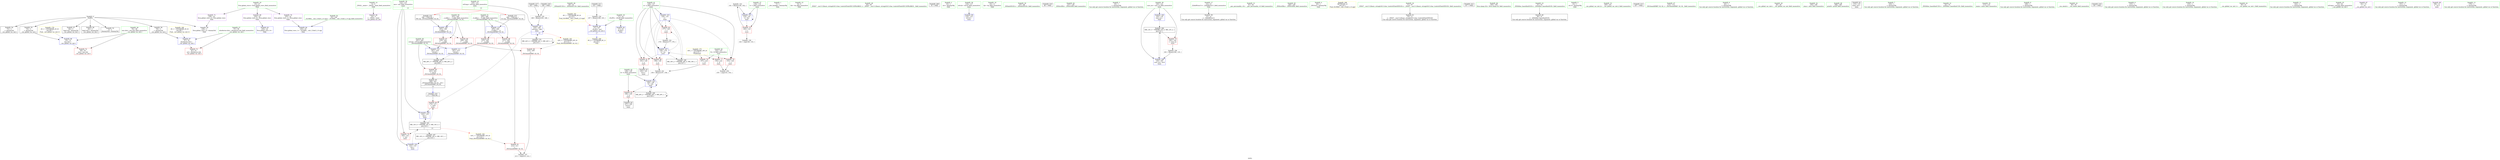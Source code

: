 digraph "SVFG" {
	label="SVFG";

	Node0x562fc6db28d0 [shape=record,color=grey,label="{NodeID: 0\nNullPtr}"];
	Node0x562fc6db28d0 -> Node0x562fc6dcb210[style=solid];
	Node0x562fc6db28d0 -> Node0x562fc6dcb310[style=solid];
	Node0x562fc6db28d0 -> Node0x562fc6dcb3e0[style=solid];
	Node0x562fc6db28d0 -> Node0x562fc6dcb4b0[style=solid];
	Node0x562fc6db28d0 -> Node0x562fc6dcb580[style=solid];
	Node0x562fc6db28d0 -> Node0x562fc6dcb650[style=solid];
	Node0x562fc6db28d0 -> Node0x562fc6dcd610[style=solid];
	Node0x562fc6ddb190 [shape=record,color=yellow,style=double,label="{NodeID: 180\n4V_1 = ENCHI(MR_4V_0)\npts\{58 \}\nFun[__cxx_global_var_init.1]}"];
	Node0x562fc6ddb190 -> Node0x562fc6dc9e50[style=dashed];
	Node0x562fc6dc9e50 [shape=record,color=blue,label="{NodeID: 97\n57\<--76\nehselector.slot\<--\n__cxx_global_var_init.1\n}"];
	Node0x562fc6dc9e50 -> Node0x562fc6dcc3a0[style=dashed];
	Node0x562fc6dc7d90 [shape=record,color=green,label="{NodeID: 14\n4\<--6\n_ZStL8__ioinit\<--_ZStL8__ioinit_field_insensitive\nGlob }"];
	Node0x562fc6dc7d90 -> Node0x562fc6dcbd60[style=solid];
	Node0x562fc6dceb40 [shape=record,color=blue,label="{NodeID: 111\n201\<--215\nretval\<--\n_ZSt3maxIiERKT_S2_S2_\n}"];
	Node0x562fc6dceb40 -> Node0x562fc6dd6840[style=dashed];
	Node0x562fc6dc8b00 [shape=record,color=green,label="{NodeID: 28\n60\<--61\n_ZNSaIcEC1Ev\<--_ZNSaIcEC1Ev_field_insensitive\n}"];
	Node0x562fc6dde6f0 [shape=record,color=yellow,style=double,label="{NodeID: 208\n6V_2 = CSCHI(MR_6V_1)\npts\{19 \}\nCS[]}"];
	Node0x562fc6dc97e0 [shape=record,color=green,label="{NodeID: 42\n128\<--129\nb\<--b_field_insensitive\nmain\n}"];
	Node0x562fc6dc97e0 -> Node0x562fc6dccbc0[style=solid];
	Node0x562fc6dc97e0 -> Node0x562fc6dca400[style=solid];
	Node0x562fc6dcb4b0 [shape=record,color=black,label="{NodeID: 56\n76\<--3\n\<--dummyVal\n__cxx_global_var_init.1\n}"];
	Node0x562fc6dcb4b0 -> Node0x562fc6dc9e50[style=solid];
	Node0x562fc6dd1910 [shape=record,color=grey,label="{NodeID: 153\n141 = Binary(140, 142, )\n}"];
	Node0x562fc6dd1910 -> Node0x562fc6dca190[style=solid];
	Node0x562fc6dcc0d0 [shape=record,color=purple,label="{NodeID: 70\n235\<--23\nllvm.global_ctors_1\<--llvm.global_ctors\nGlob }"];
	Node0x562fc6dcc0d0 -> Node0x562fc6dcd510[style=solid];
	Node0x562fc6dd8b40 [shape=record,color=black,label="{NodeID: 167\nMR_14V_2 = PHI(MR_14V_4, MR_14V_1, )\npts\{123 \}\n}"];
	Node0x562fc6dd8b40 -> Node0x562fc6dca260[style=dashed];
	Node0x562fc6dccc90 [shape=record,color=red,label="{NodeID: 84\n174\<--171\n\<--call3\nmain\n}"];
	Node0x562fc6dccc90 -> Node0x562fc6dce730[style=solid];
	Node0x562fc6dc6980 [shape=record,color=green,label="{NodeID: 1\n7\<--1\n__dso_handle\<--dummyObj\nGlob }"];
	Node0x562fc6ddb270 [shape=record,color=yellow,style=double,label="{NodeID: 181\n6V_1 = ENCHI(MR_6V_0)\npts\{19 \}\nFun[_GLOBAL__sub_I_EmK_2_0.cpp]|{<s0>17}}"];
	Node0x562fc6ddb270:s0 -> Node0x562fc6dc9f20[style=dashed,color=red];
	Node0x562fc6dc9f20 [shape=record,color=blue,label="{NodeID: 98\n17\<--107\n_ZL2PI\<--mul\n__cxx_global_var_init.2\n|{<s0>17}}"];
	Node0x562fc6dc9f20:s0 -> Node0x562fc6dde6f0[style=dashed,color=blue];
	Node0x562fc6dc7e90 [shape=record,color=green,label="{NodeID: 15\n8\<--9\ndx\<--dx_field_insensitive\nGlob }"];
	Node0x562fc6dcec10 [shape=record,color=blue,label="{NodeID: 112\n201\<--218\nretval\<--\n_ZSt3maxIiERKT_S2_S2_\n}"];
	Node0x562fc6dcec10 -> Node0x562fc6dd6840[style=dashed];
	Node0x562fc6dc8c00 [shape=record,color=green,label="{NodeID: 29\n64\<--65\n_ZNSt7__cxx1112basic_stringIcSt11char_traitsIcESaIcEEC1EPKcRKS3_\<--_ZNSt7__cxx1112basic_stringIcSt11char_traitsIcESaIcEEC1EPKcRKS3__field_insensitive\n}"];
	Node0x562fc6bc2840 [shape=record,color=black,label="{NodeID: 209\n35 = PHI()\n}"];
	Node0x562fc6dc98b0 [shape=record,color=green,label="{NodeID: 43\n130\<--131\nref.tmp\<--ref.tmp_field_insensitive\nmain\n|{|<s1>13}}"];
	Node0x562fc6dc98b0 -> Node0x562fc6dca4d0[style=solid];
	Node0x562fc6dc98b0:s1 -> Node0x562fc6de6060[style=solid,color=red];
	Node0x562fc6dcb580 [shape=record,color=black,label="{NodeID: 57\n82\<--3\nlpad.val\<--dummyVal\n__cxx_global_var_init.1\n}"];
	Node0x562fc6dd1a90 [shape=record,color=grey,label="{NodeID: 154\n107 = Binary(108, 103, )\n}"];
	Node0x562fc6dd1a90 -> Node0x562fc6dc9f20[style=solid];
	Node0x562fc6dcc1d0 [shape=record,color=purple,label="{NodeID: 71\n236\<--23\nllvm.global_ctors_2\<--llvm.global_ctors\nGlob }"];
	Node0x562fc6dcc1d0 -> Node0x562fc6dcd610[style=solid];
	Node0x562fc6dd9040 [shape=record,color=black,label="{NodeID: 168\nMR_18V_2 = PHI(MR_18V_4, MR_18V_1, )\npts\{127 \}\n}"];
	Node0x562fc6dd9040 -> Node0x562fc6dca330[style=dashed];
	Node0x562fc6dccd60 [shape=record,color=red,label="{NodeID: 85\n221\<--201\n\<--retval\n_ZSt3maxIiERKT_S2_S2_\n}"];
	Node0x562fc6dccd60 -> Node0x562fc6dcbc90[style=solid];
	Node0x562fc6dc6a10 [shape=record,color=green,label="{NodeID: 2\n15\<--1\n.str\<--dummyObj\nGlob }"];
	Node0x562fc6ddb380 [shape=record,color=yellow,style=double,label="{NodeID: 182\n14V_1 = ENCHI(MR_14V_0)\npts\{123 \}\nFun[_ZSt3maxIiERKT_S2_S2_]}"];
	Node0x562fc6ddb380 -> Node0x562fc6dcd240[style=dashed];
	Node0x562fc6dc9ff0 [shape=record,color=blue,label="{NodeID: 99\n116\<--133\nretval\<--\nmain\n}"];
	Node0x562fc6dc7f90 [shape=record,color=green,label="{NodeID: 16\n10\<--11\ndy\<--dy_field_insensitive\nGlob }"];
	Node0x562fc6dc8d00 [shape=record,color=green,label="{NodeID: 30\n67\<--68\n_ZNSaIcED1Ev\<--_ZNSaIcED1Ev_field_insensitive\n}"];
	Node0x562fc6de4fb0 [shape=record,color=black,label="{NodeID: 210\n69 = PHI()\n}"];
	Node0x562fc6dc9980 [shape=record,color=green,label="{NodeID: 44\n137\<--138\n_ZNSirsERi\<--_ZNSirsERi_field_insensitive\n}"];
	Node0x562fc6dcb650 [shape=record,color=black,label="{NodeID: 58\n83\<--3\nlpad.val1\<--dummyVal\n__cxx_global_var_init.1\n}"];
	Node0x562fc6dd1c10 [shape=record,color=grey,label="{NodeID: 155\n169 = Binary(163, 168, )\n}"];
	Node0x562fc6dd1c10 -> Node0x562fc6dca4d0[style=solid];
	Node0x562fc6dcc2d0 [shape=record,color=red,label="{NodeID: 72\n80\<--55\nexn\<--exn.slot\n__cxx_global_var_init.1\n}"];
	Node0x562fc6dd9540 [shape=record,color=black,label="{NodeID: 169\nMR_20V_2 = PHI(MR_20V_3, MR_20V_1, )\npts\{129 \}\n}"];
	Node0x562fc6dd9540 -> Node0x562fc6dca400[style=dashed];
	Node0x562fc6dd9540 -> Node0x562fc6dd9540[style=dashed];
	Node0x562fc6dcce30 [shape=record,color=red,label="{NodeID: 86\n209\<--203\n\<--__a.addr\n_ZSt3maxIiERKT_S2_S2_\n}"];
	Node0x562fc6dcce30 -> Node0x562fc6dcd170[style=solid];
	Node0x562fc6dc6cc0 [shape=record,color=green,label="{NodeID: 3\n18\<--1\n\<--dummyObj\nCan only get source location for instruction, argument, global var or function.}"];
	Node0x562fc6ddb490 [shape=record,color=yellow,style=double,label="{NodeID: 183\n22V_1 = ENCHI(MR_22V_0)\npts\{131 \}\nFun[_ZSt3maxIiERKT_S2_S2_]}"];
	Node0x562fc6ddb490 -> Node0x562fc6dcd170[style=dashed];
	Node0x562fc6dca0c0 [shape=record,color=blue,label="{NodeID: 100\n120\<--135\ncase_no\<--\nmain\n}"];
	Node0x562fc6dca0c0 -> Node0x562fc6dd8640[style=dashed];
	Node0x562fc6dc8090 [shape=record,color=green,label="{NodeID: 17\n12\<--14\n_Z2dsB5cxx11\<--_Z2dsB5cxx11_field_insensitive\nGlob }"];
	Node0x562fc6dc8090 -> Node0x562fc6dcb720[style=solid];
	Node0x562fc6dc8e00 [shape=record,color=green,label="{NodeID: 31\n91\<--92\n__gxx_personality_v0\<--__gxx_personality_v0_field_insensitive\n}"];
	Node0x562fc6de50b0 [shape=record,color=black,label="{NodeID: 211\n103 = PHI()\n}"];
	Node0x562fc6de50b0 -> Node0x562fc6dd1a90[style=solid];
	Node0x562fc6dc9a80 [shape=record,color=green,label="{NodeID: 45\n148\<--149\n_ZNSirsERx\<--_ZNSirsERx_field_insensitive\n}"];
	Node0x562fc6dcb720 [shape=record,color=black,label="{NodeID: 59\n13\<--12\n\<--_Z2dsB5cxx11\nCan only get source location for instruction, argument, global var or function.}"];
	Node0x562fc6dd1d90 [shape=record,color=grey,label="{NodeID: 156\n183 = Binary(182, 135, )\n}"];
	Node0x562fc6dd1d90 -> Node0x562fc6dce8d0[style=solid];
	Node0x562fc6dcc3a0 [shape=record,color=red,label="{NodeID: 73\n81\<--57\nsel\<--ehselector.slot\n__cxx_global_var_init.1\n}"];
	Node0x562fc6dd9a40 [shape=record,color=black,label="{NodeID: 170\nMR_22V_2 = PHI(MR_22V_3, MR_22V_1, )\npts\{131 \}\n}"];
	Node0x562fc6dd9a40 -> Node0x562fc6dca4d0[style=dashed];
	Node0x562fc6dd9a40 -> Node0x562fc6dd9a40[style=dashed];
	Node0x562fc6dccf00 [shape=record,color=red,label="{NodeID: 87\n218\<--203\n\<--__a.addr\n_ZSt3maxIiERKT_S2_S2_\n}"];
	Node0x562fc6dccf00 -> Node0x562fc6dcec10[style=solid];
	Node0x562fc6dc6d50 [shape=record,color=green,label="{NodeID: 4\n20\<--1\n_ZSt3cin\<--dummyObj\nGlob }"];
	Node0x562fc6dca190 [shape=record,color=blue,label="{NodeID: 101\n118\<--141\nt\<--dec\nmain\n}"];
	Node0x562fc6dca190 -> Node0x562fc6dcc470[style=dashed];
	Node0x562fc6dca190 -> Node0x562fc6dca190[style=dashed];
	Node0x562fc6dc8190 [shape=record,color=green,label="{NodeID: 18\n17\<--19\n_ZL2PI\<--_ZL2PI_field_insensitive\nGlob }"];
	Node0x562fc6dc8190 -> Node0x562fc6dcd310[style=solid];
	Node0x562fc6dc8190 -> Node0x562fc6dc9f20[style=solid];
	Node0x562fc6dcdc50 [shape=record,color=yellow,style=double,label="{NodeID: 198\nRETMU(6V_2)\npts\{19 \}\nFun[_GLOBAL__sub_I_EmK_2_0.cpp]}"];
	Node0x562fc6dc8f00 [shape=record,color=green,label="{NodeID: 32\n71\<--97\n_ZNSt7__cxx1112basic_stringIcSt11char_traitsIcESaIcEED1Ev\<--_ZNSt7__cxx1112basic_stringIcSt11char_traitsIcESaIcEED1Ev_field_insensitive\n}"];
	Node0x562fc6dc8f00 -> Node0x562fc6dcb920[style=solid];
	Node0x562fc6de5ec0 [shape=record,color=black,label="{NodeID: 212\n147 = PHI()\n}"];
	Node0x562fc6dc9b80 [shape=record,color=green,label="{NodeID: 46\n164\<--165\nllvm.ctpop.i32\<--llvm.ctpop.i32_field_insensitive\n}"];
	Node0x562fc6dcb820 [shape=record,color=black,label="{NodeID: 60\n36\<--37\n\<--_ZNSt8ios_base4InitD1Ev\nCan only get source location for instruction, argument, global var or function.}"];
	Node0x562fc6dd1f10 [shape=record,color=grey,label="{NodeID: 157\n213 = cmp(210, 212, )\n}"];
	Node0x562fc6dcc470 [shape=record,color=red,label="{NodeID: 74\n140\<--118\n\<--t\nmain\n}"];
	Node0x562fc6dcc470 -> Node0x562fc6dd1910[style=solid];
	Node0x562fc6dcc470 -> Node0x562fc6dd2090[style=solid];
	Node0x562fc6dccfd0 [shape=record,color=red,label="{NodeID: 88\n211\<--205\n\<--__b.addr\n_ZSt3maxIiERKT_S2_S2_\n}"];
	Node0x562fc6dccfd0 -> Node0x562fc6dcd240[style=solid];
	Node0x562fc6dc6e10 [shape=record,color=green,label="{NodeID: 5\n21\<--1\n.str.3\<--dummyObj\nGlob }"];
	Node0x562fc6dca260 [shape=record,color=blue,label="{NodeID: 102\n122\<--133\nans\<--\nmain\n}"];
	Node0x562fc6dca260 -> Node0x562fc6dd6d40[style=dashed];
	Node0x562fc6dc8290 [shape=record,color=green,label="{NodeID: 19\n23\<--27\nllvm.global_ctors\<--llvm.global_ctors_field_insensitive\nGlob }"];
	Node0x562fc6dc8290 -> Node0x562fc6dcbfd0[style=solid];
	Node0x562fc6dc8290 -> Node0x562fc6dcc0d0[style=solid];
	Node0x562fc6dc8290 -> Node0x562fc6dcc1d0[style=solid];
	Node0x562fc6dc9000 [shape=record,color=green,label="{NodeID: 33\n100\<--101\n__cxx_global_var_init.2\<--__cxx_global_var_init.2_field_insensitive\n}"];
	Node0x562fc6de5f90 [shape=record,color=black,label="{NodeID: 213\n187 = PHI()\n}"];
	Node0x562fc6dc9c80 [shape=record,color=green,label="{NodeID: 47\n172\<--173\n_ZSt3maxIiERKT_S2_S2_\<--_ZSt3maxIiERKT_S2_S2__field_insensitive\n}"];
	Node0x562fc6dcb920 [shape=record,color=black,label="{NodeID: 61\n70\<--71\n\<--_ZNSt7__cxx1112basic_stringIcSt11char_traitsIcESaIcEED1Ev\nCan only get source location for instruction, argument, global var or function.}"];
	Node0x562fc6dd2090 [shape=record,color=grey,label="{NodeID: 158\n144 = cmp(140, 133, )\n}"];
	Node0x562fc6dcc540 [shape=record,color=red,label="{NodeID: 75\n182\<--120\n\<--case_no\nmain\n}"];
	Node0x562fc6dcc540 -> Node0x562fc6dd1d90[style=solid];
	Node0x562fc6dcd0a0 [shape=record,color=red,label="{NodeID: 89\n215\<--205\n\<--__b.addr\n_ZSt3maxIiERKT_S2_S2_\n}"];
	Node0x562fc6dcd0a0 -> Node0x562fc6dceb40[style=solid];
	Node0x562fc6dc76b0 [shape=record,color=green,label="{NodeID: 6\n24\<--1\n\<--dummyObj\nCan only get source location for instruction, argument, global var or function.}"];
	Node0x562fc6dca330 [shape=record,color=blue,label="{NodeID: 103\n126\<--151\na\<--\nmain\n}"];
	Node0x562fc6dca330 -> Node0x562fc6dcc880[style=dashed];
	Node0x562fc6dca330 -> Node0x562fc6dcc950[style=dashed];
	Node0x562fc6dca330 -> Node0x562fc6dcca20[style=dashed];
	Node0x562fc6dca330 -> Node0x562fc6dccaf0[style=dashed];
	Node0x562fc6dca330 -> Node0x562fc6dce800[style=dashed];
	Node0x562fc6dca330 -> Node0x562fc6dd9040[style=dashed];
	Node0x562fc6dc8390 [shape=record,color=green,label="{NodeID: 20\n28\<--29\n__cxx_global_var_init\<--__cxx_global_var_init_field_insensitive\n}"];
	Node0x562fc6dc9100 [shape=record,color=green,label="{NodeID: 34\n105\<--106\natan\<--atan_field_insensitive\n}"];
	Node0x562fc6de6060 [shape=record,color=black,label="{NodeID: 214\n199 = PHI(130, )\n0th arg _ZSt3maxIiERKT_S2_S2_ }"];
	Node0x562fc6de6060 -> Node0x562fc6dce9a0[style=solid];
	Node0x562fc6dcada0 [shape=record,color=green,label="{NodeID: 48\n188\<--189\nprintf\<--printf_field_insensitive\n}"];
	Node0x562fc6dcba20 [shape=record,color=black,label="{NodeID: 62\n115\<--133\nmain_ret\<--\nmain\n}"];
	Node0x562fc6dd2210 [shape=record,color=grey,label="{NodeID: 159\n155 = cmp(153, 154, )\n}"];
	Node0x562fc6dcc610 [shape=record,color=red,label="{NodeID: 76\n185\<--122\n\<--ans\nmain\n}"];
	Node0x562fc6dcd170 [shape=record,color=red,label="{NodeID: 90\n210\<--209\n\<--\n_ZSt3maxIiERKT_S2_S2_\n}"];
	Node0x562fc6dcd170 -> Node0x562fc6dd1f10[style=solid];
	Node0x562fc6dc7740 [shape=record,color=green,label="{NodeID: 7\n104\<--1\n\<--dummyObj\nCan only get source location for instruction, argument, global var or function.}"];
	Node0x562fc6dca400 [shape=record,color=blue,label="{NodeID: 104\n128\<--159\nb\<--sub\nmain\n}"];
	Node0x562fc6dca400 -> Node0x562fc6dccbc0[style=dashed];
	Node0x562fc6dca400 -> Node0x562fc6dca400[style=dashed];
	Node0x562fc6dca400 -> Node0x562fc6dd9540[style=dashed];
	Node0x562fc6dc8490 [shape=record,color=green,label="{NodeID: 21\n32\<--33\n_ZNSt8ios_base4InitC1Ev\<--_ZNSt8ios_base4InitC1Ev_field_insensitive\n}"];
	Node0x562fc6dc9200 [shape=record,color=green,label="{NodeID: 35\n113\<--114\nmain\<--main_field_insensitive\n}"];
	Node0x562fc6de6250 [shape=record,color=black,label="{NodeID: 215\n200 = PHI(122, )\n1st arg _ZSt3maxIiERKT_S2_S2_ }"];
	Node0x562fc6de6250 -> Node0x562fc6dcea70[style=solid];
	Node0x562fc6dcaea0 [shape=record,color=green,label="{NodeID: 49\n201\<--202\nretval\<--retval_field_insensitive\n_ZSt3maxIiERKT_S2_S2_\n}"];
	Node0x562fc6dcaea0 -> Node0x562fc6dccd60[style=solid];
	Node0x562fc6dcaea0 -> Node0x562fc6dceb40[style=solid];
	Node0x562fc6dcaea0 -> Node0x562fc6dcec10[style=solid];
	Node0x562fc6dcbaf0 [shape=record,color=black,label="{NodeID: 63\n162\<--161\nconv\<--\nmain\n}"];
	Node0x562fc6dd6840 [shape=record,color=black,label="{NodeID: 160\nMR_26V_3 = PHI(MR_26V_4, MR_26V_2, )\npts\{202 \}\n}"];
	Node0x562fc6dd6840 -> Node0x562fc6dccd60[style=dashed];
	Node0x562fc6dcc6e0 [shape=record,color=red,label="{NodeID: 77\n154\<--124\n\<--N\nmain\n}"];
	Node0x562fc6dcc6e0 -> Node0x562fc6dd2210[style=solid];
	Node0x562fc6dcd240 [shape=record,color=red,label="{NodeID: 91\n212\<--211\n\<--\n_ZSt3maxIiERKT_S2_S2_\n}"];
	Node0x562fc6dcd240 -> Node0x562fc6dd1f10[style=solid];
	Node0x562fc6dc77d0 [shape=record,color=green,label="{NodeID: 8\n108\<--1\n\<--dummyObj\nCan only get source location for instruction, argument, global var or function.}"];
	Node0x562fc6dca4d0 [shape=record,color=blue,label="{NodeID: 105\n130\<--169\nref.tmp\<--add\nmain\n|{|<s3>13}}"];
	Node0x562fc6dca4d0 -> Node0x562fc6dccc90[style=dashed];
	Node0x562fc6dca4d0 -> Node0x562fc6dca4d0[style=dashed];
	Node0x562fc6dca4d0 -> Node0x562fc6dd9a40[style=dashed];
	Node0x562fc6dca4d0:s3 -> Node0x562fc6ddb490[style=dashed,color=red];
	Node0x562fc6dc8590 [shape=record,color=green,label="{NodeID: 22\n38\<--39\n__cxa_atexit\<--__cxa_atexit_field_insensitive\n}"];
	Node0x562fc6dc9300 [shape=record,color=green,label="{NodeID: 36\n116\<--117\nretval\<--retval_field_insensitive\nmain\n}"];
	Node0x562fc6dc9300 -> Node0x562fc6dc9ff0[style=solid];
	Node0x562fc6de64d0 [shape=record,color=black,label="{NodeID: 216\n136 = PHI()\n}"];
	Node0x562fc6dcaf70 [shape=record,color=green,label="{NodeID: 50\n203\<--204\n__a.addr\<--__a.addr_field_insensitive\n_ZSt3maxIiERKT_S2_S2_\n}"];
	Node0x562fc6dcaf70 -> Node0x562fc6dcce30[style=solid];
	Node0x562fc6dcaf70 -> Node0x562fc6dccf00[style=solid];
	Node0x562fc6dcaf70 -> Node0x562fc6dce9a0[style=solid];
	Node0x562fc6dcbbc0 [shape=record,color=black,label="{NodeID: 64\n167\<--166\nconv2\<--\nmain\n}"];
	Node0x562fc6dd6d40 [shape=record,color=black,label="{NodeID: 161\nMR_14V_4 = PHI(MR_14V_5, MR_14V_3, )\npts\{123 \}\n|{|<s4>13}}"];
	Node0x562fc6dd6d40 -> Node0x562fc6dcc610[style=dashed];
	Node0x562fc6dd6d40 -> Node0x562fc6dccc90[style=dashed];
	Node0x562fc6dd6d40 -> Node0x562fc6dce730[style=dashed];
	Node0x562fc6dd6d40 -> Node0x562fc6dd8b40[style=dashed];
	Node0x562fc6dd6d40:s4 -> Node0x562fc6ddb380[style=dashed,color=red];
	Node0x562fc6dcc7b0 [shape=record,color=red,label="{NodeID: 78\n157\<--124\n\<--N\nmain\n}"];
	Node0x562fc6dcc7b0 -> Node0x562fc6dcac20[style=solid];
	Node0x562fc6ddad00 [shape=record,color=yellow,style=double,label="{NodeID: 175\n16V_1 = ENCHI(MR_16V_0)\npts\{125 \}\nFun[main]}"];
	Node0x562fc6ddad00 -> Node0x562fc6dcc6e0[style=dashed];
	Node0x562fc6ddad00 -> Node0x562fc6dcc7b0[style=dashed];
	Node0x562fc6dcd310 [shape=record,color=blue,label="{NodeID: 92\n17\<--18\n_ZL2PI\<--\nGlob }"];
	Node0x562fc6dc7890 [shape=record,color=green,label="{NodeID: 9\n133\<--1\n\<--dummyObj\nCan only get source location for instruction, argument, global var or function.}"];
	Node0x562fc6dce730 [shape=record,color=blue,label="{NodeID: 106\n122\<--174\nans\<--\nmain\n}"];
	Node0x562fc6dce730 -> Node0x562fc6dd6d40[style=dashed];
	Node0x562fc6dc8690 [shape=record,color=green,label="{NodeID: 23\n37\<--43\n_ZNSt8ios_base4InitD1Ev\<--_ZNSt8ios_base4InitD1Ev_field_insensitive\n}"];
	Node0x562fc6dc8690 -> Node0x562fc6dcb820[style=solid];
	Node0x562fc6dc93d0 [shape=record,color=green,label="{NodeID: 37\n118\<--119\nt\<--t_field_insensitive\nmain\n}"];
	Node0x562fc6dc93d0 -> Node0x562fc6dcc470[style=solid];
	Node0x562fc6dc93d0 -> Node0x562fc6dca190[style=solid];
	Node0x562fc6de65d0 [shape=record,color=black,label="{NodeID: 217\n163 = PHI()\n}"];
	Node0x562fc6de65d0 -> Node0x562fc6dd1c10[style=solid];
	Node0x562fc6dcb040 [shape=record,color=green,label="{NodeID: 51\n205\<--206\n__b.addr\<--__b.addr_field_insensitive\n_ZSt3maxIiERKT_S2_S2_\n}"];
	Node0x562fc6dcb040 -> Node0x562fc6dccfd0[style=solid];
	Node0x562fc6dcb040 -> Node0x562fc6dcd0a0[style=solid];
	Node0x562fc6dcb040 -> Node0x562fc6dcea70[style=solid];
	Node0x562fc6dcbc90 [shape=record,color=black,label="{NodeID: 65\n198\<--221\n_ZSt3maxIiERKT_S2_S2__ret\<--\n_ZSt3maxIiERKT_S2_S2_\n|{<s0>13}}"];
	Node0x562fc6dcbc90:s0 -> Node0x562fc6de6830[style=solid,color=blue];
	Node0x562fc6dcc880 [shape=record,color=red,label="{NodeID: 79\n153\<--126\n\<--a\nmain\n}"];
	Node0x562fc6dcc880 -> Node0x562fc6dd2210[style=solid];
	Node0x562fc6dcd410 [shape=record,color=blue,label="{NodeID: 93\n234\<--24\nllvm.global_ctors_0\<--\nGlob }"];
	Node0x562fc6dc7990 [shape=record,color=green,label="{NodeID: 10\n135\<--1\n\<--dummyObj\nCan only get source location for instruction, argument, global var or function.}"];
	Node0x562fc6dce800 [shape=record,color=blue,label="{NodeID: 107\n126\<--178\na\<--inc\nmain\n}"];
	Node0x562fc6dce800 -> Node0x562fc6dcc880[style=dashed];
	Node0x562fc6dce800 -> Node0x562fc6dcc950[style=dashed];
	Node0x562fc6dce800 -> Node0x562fc6dcca20[style=dashed];
	Node0x562fc6dce800 -> Node0x562fc6dccaf0[style=dashed];
	Node0x562fc6dce800 -> Node0x562fc6dce800[style=dashed];
	Node0x562fc6dce800 -> Node0x562fc6dd9040[style=dashed];
	Node0x562fc6dc8790 [shape=record,color=green,label="{NodeID: 24\n50\<--51\n__cxx_global_var_init.1\<--__cxx_global_var_init.1_field_insensitive\n}"];
	Node0x562fc6dc94a0 [shape=record,color=green,label="{NodeID: 38\n120\<--121\ncase_no\<--case_no_field_insensitive\nmain\n}"];
	Node0x562fc6dc94a0 -> Node0x562fc6dcc540[style=solid];
	Node0x562fc6dc94a0 -> Node0x562fc6dca0c0[style=solid];
	Node0x562fc6dc94a0 -> Node0x562fc6dce8d0[style=solid];
	Node0x562fc6de6730 [shape=record,color=black,label="{NodeID: 218\n168 = PHI()\n}"];
	Node0x562fc6de6730 -> Node0x562fc6dd1c10[style=solid];
	Node0x562fc6dcb110 [shape=record,color=green,label="{NodeID: 52\n25\<--228\n_GLOBAL__sub_I_EmK_2_0.cpp\<--_GLOBAL__sub_I_EmK_2_0.cpp_field_insensitive\n}"];
	Node0x562fc6dcb110 -> Node0x562fc6dcd510[style=solid];
	Node0x562fc6dcbd60 [shape=record,color=purple,label="{NodeID: 66\n34\<--4\n\<--_ZStL8__ioinit\n__cxx_global_var_init\n}"];
	Node0x562fc6dcc950 [shape=record,color=red,label="{NodeID: 80\n158\<--126\n\<--a\nmain\n}"];
	Node0x562fc6dcc950 -> Node0x562fc6dcac20[style=solid];
	Node0x562fc6dcd510 [shape=record,color=blue,label="{NodeID: 94\n235\<--25\nllvm.global_ctors_1\<--_GLOBAL__sub_I_EmK_2_0.cpp\nGlob }"];
	Node0x562fc6dc7a90 [shape=record,color=green,label="{NodeID: 11\n142\<--1\n\<--dummyObj\nCan only get source location for instruction, argument, global var or function.}"];
	Node0x562fc6dce8d0 [shape=record,color=blue,label="{NodeID: 108\n120\<--183\ncase_no\<--inc4\nmain\n}"];
	Node0x562fc6dce8d0 -> Node0x562fc6dd8640[style=dashed];
	Node0x562fc6dc8890 [shape=record,color=green,label="{NodeID: 25\n53\<--54\nref.tmp\<--ref.tmp_field_insensitive\n__cxx_global_var_init.1\n}"];
	Node0x562fc6dc9570 [shape=record,color=green,label="{NodeID: 39\n122\<--123\nans\<--ans_field_insensitive\nmain\n|{|<s3>13}}"];
	Node0x562fc6dc9570 -> Node0x562fc6dcc610[style=solid];
	Node0x562fc6dc9570 -> Node0x562fc6dca260[style=solid];
	Node0x562fc6dc9570 -> Node0x562fc6dce730[style=solid];
	Node0x562fc6dc9570:s3 -> Node0x562fc6de6250[style=solid,color=red];
	Node0x562fc6de6830 [shape=record,color=black,label="{NodeID: 219\n171 = PHI(198, )\n}"];
	Node0x562fc6de6830 -> Node0x562fc6dccc90[style=solid];
	Node0x562fc6dcb210 [shape=record,color=black,label="{NodeID: 53\n2\<--3\ndummyVal\<--dummyVal\n}"];
	Node0x562fc6dcbe30 [shape=record,color=purple,label="{NodeID: 67\n62\<--15\n\<--.str\n__cxx_global_var_init.1\n}"];
	Node0x562fc6dcca20 [shape=record,color=red,label="{NodeID: 81\n161\<--126\n\<--a\nmain\n}"];
	Node0x562fc6dcca20 -> Node0x562fc6dcbaf0[style=solid];
	Node0x562fc6dcd610 [shape=record,color=blue, style = dotted,label="{NodeID: 95\n236\<--3\nllvm.global_ctors_2\<--dummyVal\nGlob }"];
	Node0x562fc6dc7b90 [shape=record,color=green,label="{NodeID: 12\n151\<--1\n\<--dummyObj\nCan only get source location for instruction, argument, global var or function.}"];
	Node0x562fc6dce9a0 [shape=record,color=blue,label="{NodeID: 109\n203\<--199\n__a.addr\<--__a\n_ZSt3maxIiERKT_S2_S2_\n}"];
	Node0x562fc6dce9a0 -> Node0x562fc6dcce30[style=dashed];
	Node0x562fc6dce9a0 -> Node0x562fc6dccf00[style=dashed];
	Node0x562fc6dc8960 [shape=record,color=green,label="{NodeID: 26\n55\<--56\nexn.slot\<--exn.slot_field_insensitive\n__cxx_global_var_init.1\n}"];
	Node0x562fc6dc8960 -> Node0x562fc6dcc2d0[style=solid];
	Node0x562fc6dc8960 -> Node0x562fc6dc9d80[style=solid];
	Node0x562fc6dc9640 [shape=record,color=green,label="{NodeID: 40\n124\<--125\nN\<--N_field_insensitive\nmain\n}"];
	Node0x562fc6dc9640 -> Node0x562fc6dcc6e0[style=solid];
	Node0x562fc6dc9640 -> Node0x562fc6dcc7b0[style=solid];
	Node0x562fc6dcb310 [shape=record,color=black,label="{NodeID: 54\n73\<--3\n\<--dummyVal\n__cxx_global_var_init.1\n}"];
	Node0x562fc6dcac20 [shape=record,color=grey,label="{NodeID: 151\n159 = Binary(157, 158, )\n}"];
	Node0x562fc6dcac20 -> Node0x562fc6dca400[style=solid];
	Node0x562fc6dcbf00 [shape=record,color=purple,label="{NodeID: 68\n186\<--21\n\<--.str.3\nmain\n}"];
	Node0x562fc6dccaf0 [shape=record,color=red,label="{NodeID: 82\n177\<--126\n\<--a\nmain\n}"];
	Node0x562fc6dccaf0 -> Node0x562fc6dd1790[style=solid];
	Node0x562fc6ddb080 [shape=record,color=yellow,style=double,label="{NodeID: 179\n2V_1 = ENCHI(MR_2V_0)\npts\{56 \}\nFun[__cxx_global_var_init.1]}"];
	Node0x562fc6ddb080 -> Node0x562fc6dc9d80[style=dashed];
	Node0x562fc6dc9d80 [shape=record,color=blue,label="{NodeID: 96\n55\<--74\nexn.slot\<--\n__cxx_global_var_init.1\n}"];
	Node0x562fc6dc9d80 -> Node0x562fc6dcc2d0[style=dashed];
	Node0x562fc6dc7c90 [shape=record,color=green,label="{NodeID: 13\n179\<--1\n\<--dummyObj\nCan only get source location for instruction, argument, global var or function.}"];
	Node0x562fc6dcea70 [shape=record,color=blue,label="{NodeID: 110\n205\<--200\n__b.addr\<--__b\n_ZSt3maxIiERKT_S2_S2_\n}"];
	Node0x562fc6dcea70 -> Node0x562fc6dccfd0[style=dashed];
	Node0x562fc6dcea70 -> Node0x562fc6dcd0a0[style=dashed];
	Node0x562fc6dc8a30 [shape=record,color=green,label="{NodeID: 27\n57\<--58\nehselector.slot\<--ehselector.slot_field_insensitive\n__cxx_global_var_init.1\n}"];
	Node0x562fc6dc8a30 -> Node0x562fc6dcc3a0[style=solid];
	Node0x562fc6dc8a30 -> Node0x562fc6dc9e50[style=solid];
	Node0x562fc6dc9710 [shape=record,color=green,label="{NodeID: 41\n126\<--127\na\<--a_field_insensitive\nmain\n}"];
	Node0x562fc6dc9710 -> Node0x562fc6dcc880[style=solid];
	Node0x562fc6dc9710 -> Node0x562fc6dcc950[style=solid];
	Node0x562fc6dc9710 -> Node0x562fc6dcca20[style=solid];
	Node0x562fc6dc9710 -> Node0x562fc6dccaf0[style=solid];
	Node0x562fc6dc9710 -> Node0x562fc6dca330[style=solid];
	Node0x562fc6dc9710 -> Node0x562fc6dce800[style=solid];
	Node0x562fc6dcb3e0 [shape=record,color=black,label="{NodeID: 55\n74\<--3\n\<--dummyVal\n__cxx_global_var_init.1\n}"];
	Node0x562fc6dcb3e0 -> Node0x562fc6dc9d80[style=solid];
	Node0x562fc6dd1790 [shape=record,color=grey,label="{NodeID: 152\n178 = Binary(177, 179, )\n}"];
	Node0x562fc6dd1790 -> Node0x562fc6dce800[style=solid];
	Node0x562fc6dcbfd0 [shape=record,color=purple,label="{NodeID: 69\n234\<--23\nllvm.global_ctors_0\<--llvm.global_ctors\nGlob }"];
	Node0x562fc6dcbfd0 -> Node0x562fc6dcd410[style=solid];
	Node0x562fc6dd8640 [shape=record,color=black,label="{NodeID: 166\nMR_12V_3 = PHI(MR_12V_4, MR_12V_2, )\npts\{121 \}\n}"];
	Node0x562fc6dd8640 -> Node0x562fc6dcc540[style=dashed];
	Node0x562fc6dd8640 -> Node0x562fc6dce8d0[style=dashed];
	Node0x562fc6dccbc0 [shape=record,color=red,label="{NodeID: 83\n166\<--128\n\<--b\nmain\n}"];
	Node0x562fc6dccbc0 -> Node0x562fc6dcbbc0[style=solid];
}
